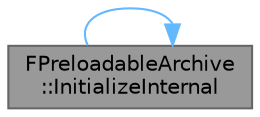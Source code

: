 digraph "FPreloadableArchive::InitializeInternal"
{
 // INTERACTIVE_SVG=YES
 // LATEX_PDF_SIZE
  bgcolor="transparent";
  edge [fontname=Helvetica,fontsize=10,labelfontname=Helvetica,labelfontsize=10];
  node [fontname=Helvetica,fontsize=10,shape=box,height=0.2,width=0.4];
  rankdir="LR";
  Node1 [id="Node000001",label="FPreloadableArchive\l::InitializeInternal",height=0.2,width=0.4,color="gray40", fillcolor="grey60", style="filled", fontcolor="black",tooltip="Helper function for InitializeAsync, called from a TaskGraph thread."];
  Node1 -> Node1 [id="edge1_Node000001_Node000001",color="steelblue1",style="solid",tooltip=" "];
}
